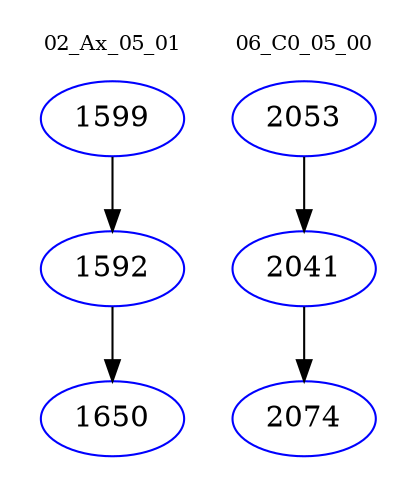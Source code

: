 digraph{
subgraph cluster_0 {
color = white
label = "02_Ax_05_01";
fontsize=10;
T0_1599 [label="1599", color="blue"]
T0_1599 -> T0_1592 [color="black"]
T0_1592 [label="1592", color="blue"]
T0_1592 -> T0_1650 [color="black"]
T0_1650 [label="1650", color="blue"]
}
subgraph cluster_1 {
color = white
label = "06_C0_05_00";
fontsize=10;
T1_2053 [label="2053", color="blue"]
T1_2053 -> T1_2041 [color="black"]
T1_2041 [label="2041", color="blue"]
T1_2041 -> T1_2074 [color="black"]
T1_2074 [label="2074", color="blue"]
}
}
